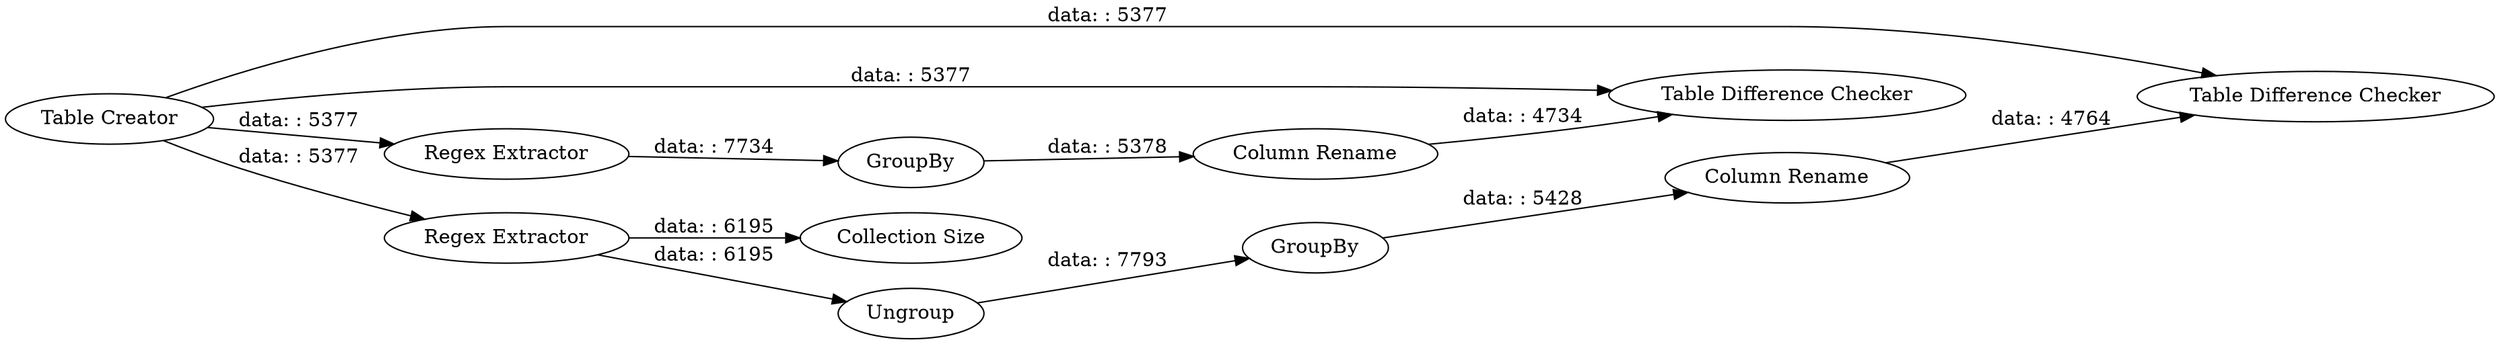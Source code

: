 digraph {
	"4158750150423256113_134" [label=GroupBy]
	"4158750150423256113_132" [label="Regex Extractor"]
	"4158750150423256113_139" [label="Table Difference Checker"]
	"4158750150423256113_137" [label=GroupBy]
	"4158750150423256113_130" [label="Regex Extractor"]
	"4158750150423256113_133" [label=Ungroup]
	"4158750150423256113_136" [label="Column Rename"]
	"4158750150423256113_138" [label="Column Rename"]
	"4158750150423256113_129" [label="Table Creator"]
	"4158750150423256113_135" [label="Table Difference Checker"]
	"4158750150423256113_131" [label="Collection Size"]
	"4158750150423256113_134" -> "4158750150423256113_136" [label="data: : 5378"]
	"4158750150423256113_129" -> "4158750150423256113_139" [label="data: : 5377"]
	"4158750150423256113_130" -> "4158750150423256113_131" [label="data: : 6195"]
	"4158750150423256113_129" -> "4158750150423256113_132" [label="data: : 5377"]
	"4158750150423256113_136" -> "4158750150423256113_135" [label="data: : 4734"]
	"4158750150423256113_132" -> "4158750150423256113_134" [label="data: : 7734"]
	"4158750150423256113_129" -> "4158750150423256113_135" [label="data: : 5377"]
	"4158750150423256113_130" -> "4158750150423256113_133" [label="data: : 6195"]
	"4158750150423256113_133" -> "4158750150423256113_137" [label="data: : 7793"]
	"4158750150423256113_138" -> "4158750150423256113_139" [label="data: : 4764"]
	"4158750150423256113_137" -> "4158750150423256113_138" [label="data: : 5428"]
	"4158750150423256113_129" -> "4158750150423256113_130" [label="data: : 5377"]
	rankdir=LR
}
